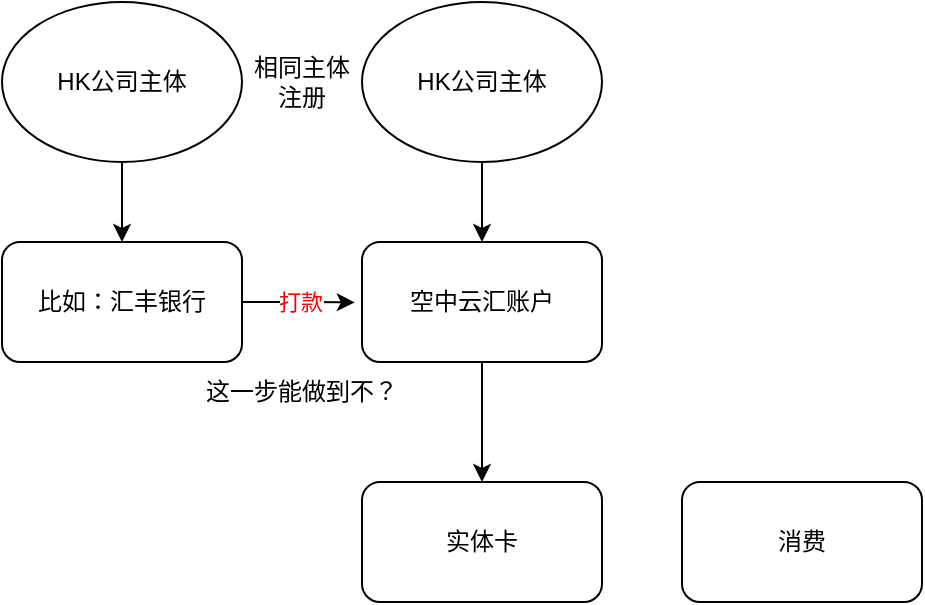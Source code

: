<mxfile version="21.7.4" type="github">
  <diagram name="第 1 页" id="5jCbiO5w2h86ovcSRfh7">
    <mxGraphModel dx="659" dy="335" grid="1" gridSize="10" guides="1" tooltips="1" connect="1" arrows="1" fold="1" page="1" pageScale="1" pageWidth="827" pageHeight="1169" math="0" shadow="0">
      <root>
        <mxCell id="0" />
        <mxCell id="1" parent="0" />
        <mxCell id="riuzy1JRgLps-n3GGSRR-10" style="edgeStyle=orthogonalEdgeStyle;rounded=0;orthogonalLoop=1;jettySize=auto;html=1;exitX=0.5;exitY=1;exitDx=0;exitDy=0;" edge="1" parent="1" source="riuzy1JRgLps-n3GGSRR-1" target="riuzy1JRgLps-n3GGSRR-9">
          <mxGeometry relative="1" as="geometry" />
        </mxCell>
        <mxCell id="riuzy1JRgLps-n3GGSRR-1" value="空中云汇账户" style="rounded=1;whiteSpace=wrap;html=1;" vertex="1" parent="1">
          <mxGeometry x="280" y="200" width="120" height="60" as="geometry" />
        </mxCell>
        <mxCell id="riuzy1JRgLps-n3GGSRR-6" style="edgeStyle=orthogonalEdgeStyle;rounded=0;orthogonalLoop=1;jettySize=auto;html=1;exitX=0.5;exitY=1;exitDx=0;exitDy=0;" edge="1" parent="1" source="riuzy1JRgLps-n3GGSRR-2" target="riuzy1JRgLps-n3GGSRR-1">
          <mxGeometry relative="1" as="geometry" />
        </mxCell>
        <mxCell id="riuzy1JRgLps-n3GGSRR-2" value="HK公司主体" style="ellipse;whiteSpace=wrap;html=1;" vertex="1" parent="1">
          <mxGeometry x="280" y="80" width="120" height="80" as="geometry" />
        </mxCell>
        <mxCell id="riuzy1JRgLps-n3GGSRR-7" style="edgeStyle=orthogonalEdgeStyle;rounded=0;orthogonalLoop=1;jettySize=auto;html=1;exitX=0.5;exitY=1;exitDx=0;exitDy=0;entryX=0.5;entryY=0;entryDx=0;entryDy=0;" edge="1" parent="1" source="riuzy1JRgLps-n3GGSRR-3" target="riuzy1JRgLps-n3GGSRR-5">
          <mxGeometry relative="1" as="geometry" />
        </mxCell>
        <mxCell id="riuzy1JRgLps-n3GGSRR-3" value="HK公司主体" style="ellipse;whiteSpace=wrap;html=1;" vertex="1" parent="1">
          <mxGeometry x="100" y="80" width="120" height="80" as="geometry" />
        </mxCell>
        <mxCell id="riuzy1JRgLps-n3GGSRR-4" value="相同主体注册" style="text;html=1;strokeColor=none;fillColor=none;align=center;verticalAlign=middle;whiteSpace=wrap;rounded=0;" vertex="1" parent="1">
          <mxGeometry x="220" y="105" width="60" height="30" as="geometry" />
        </mxCell>
        <mxCell id="riuzy1JRgLps-n3GGSRR-8" value="打款" style="edgeStyle=orthogonalEdgeStyle;rounded=0;orthogonalLoop=1;jettySize=auto;html=1;exitX=1;exitY=0.5;exitDx=0;exitDy=0;entryX=-0.03;entryY=0.504;entryDx=0;entryDy=0;entryPerimeter=0;fontColor=#FF0000;" edge="1" parent="1" source="riuzy1JRgLps-n3GGSRR-5" target="riuzy1JRgLps-n3GGSRR-1">
          <mxGeometry relative="1" as="geometry" />
        </mxCell>
        <mxCell id="riuzy1JRgLps-n3GGSRR-5" value="比如：汇丰银行" style="rounded=1;whiteSpace=wrap;html=1;" vertex="1" parent="1">
          <mxGeometry x="100" y="200" width="120" height="60" as="geometry" />
        </mxCell>
        <mxCell id="riuzy1JRgLps-n3GGSRR-9" value="实体卡" style="rounded=1;whiteSpace=wrap;html=1;" vertex="1" parent="1">
          <mxGeometry x="280" y="320" width="120" height="60" as="geometry" />
        </mxCell>
        <mxCell id="riuzy1JRgLps-n3GGSRR-11" value="消费" style="rounded=1;whiteSpace=wrap;html=1;" vertex="1" parent="1">
          <mxGeometry x="440" y="320" width="120" height="60" as="geometry" />
        </mxCell>
        <mxCell id="riuzy1JRgLps-n3GGSRR-12" value="这一步能做到不？" style="text;html=1;strokeColor=none;fillColor=none;align=center;verticalAlign=middle;whiteSpace=wrap;rounded=0;" vertex="1" parent="1">
          <mxGeometry x="185" y="260" width="130" height="30" as="geometry" />
        </mxCell>
      </root>
    </mxGraphModel>
  </diagram>
</mxfile>
